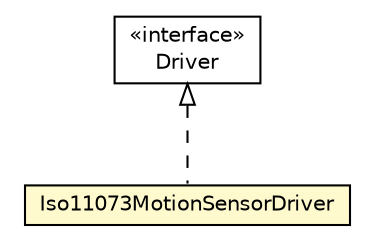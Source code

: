 #!/usr/local/bin/dot
#
# Class diagram 
# Generated by UMLGraph version R5_6-24-gf6e263 (http://www.umlgraph.org/)
#

digraph G {
	edge [fontname="Helvetica",fontsize=10,labelfontname="Helvetica",labelfontsize=10];
	node [fontname="Helvetica",fontsize=10,shape=plaintext];
	nodesep=0.25;
	ranksep=0.5;
	// org.universAAL.lddi.exporter.activityhub.driver.Iso11073MotionSensorDriver
	c5005645 [label=<<table title="org.universAAL.lddi.exporter.activityhub.driver.Iso11073MotionSensorDriver" border="0" cellborder="1" cellspacing="0" cellpadding="2" port="p" bgcolor="lemonChiffon" href="./Iso11073MotionSensorDriver.html">
		<tr><td><table border="0" cellspacing="0" cellpadding="1">
<tr><td align="center" balign="center"> Iso11073MotionSensorDriver </td></tr>
		</table></td></tr>
		</table>>, URL="./Iso11073MotionSensorDriver.html", fontname="Helvetica", fontcolor="black", fontsize=10.0];
	//org.universAAL.lddi.exporter.activityhub.driver.Iso11073MotionSensorDriver implements org.osgi.service.device.Driver
	c5006768:p -> c5005645:p [dir=back,arrowtail=empty,style=dashed];
	// org.osgi.service.device.Driver
	c5006768 [label=<<table title="org.osgi.service.device.Driver" border="0" cellborder="1" cellspacing="0" cellpadding="2" port="p" href="http://java.sun.com/j2se/1.4.2/docs/api/org/osgi/service/device/Driver.html">
		<tr><td><table border="0" cellspacing="0" cellpadding="1">
<tr><td align="center" balign="center"> &#171;interface&#187; </td></tr>
<tr><td align="center" balign="center"> Driver </td></tr>
		</table></td></tr>
		</table>>, URL="http://java.sun.com/j2se/1.4.2/docs/api/org/osgi/service/device/Driver.html", fontname="Helvetica", fontcolor="black", fontsize=10.0];
}

